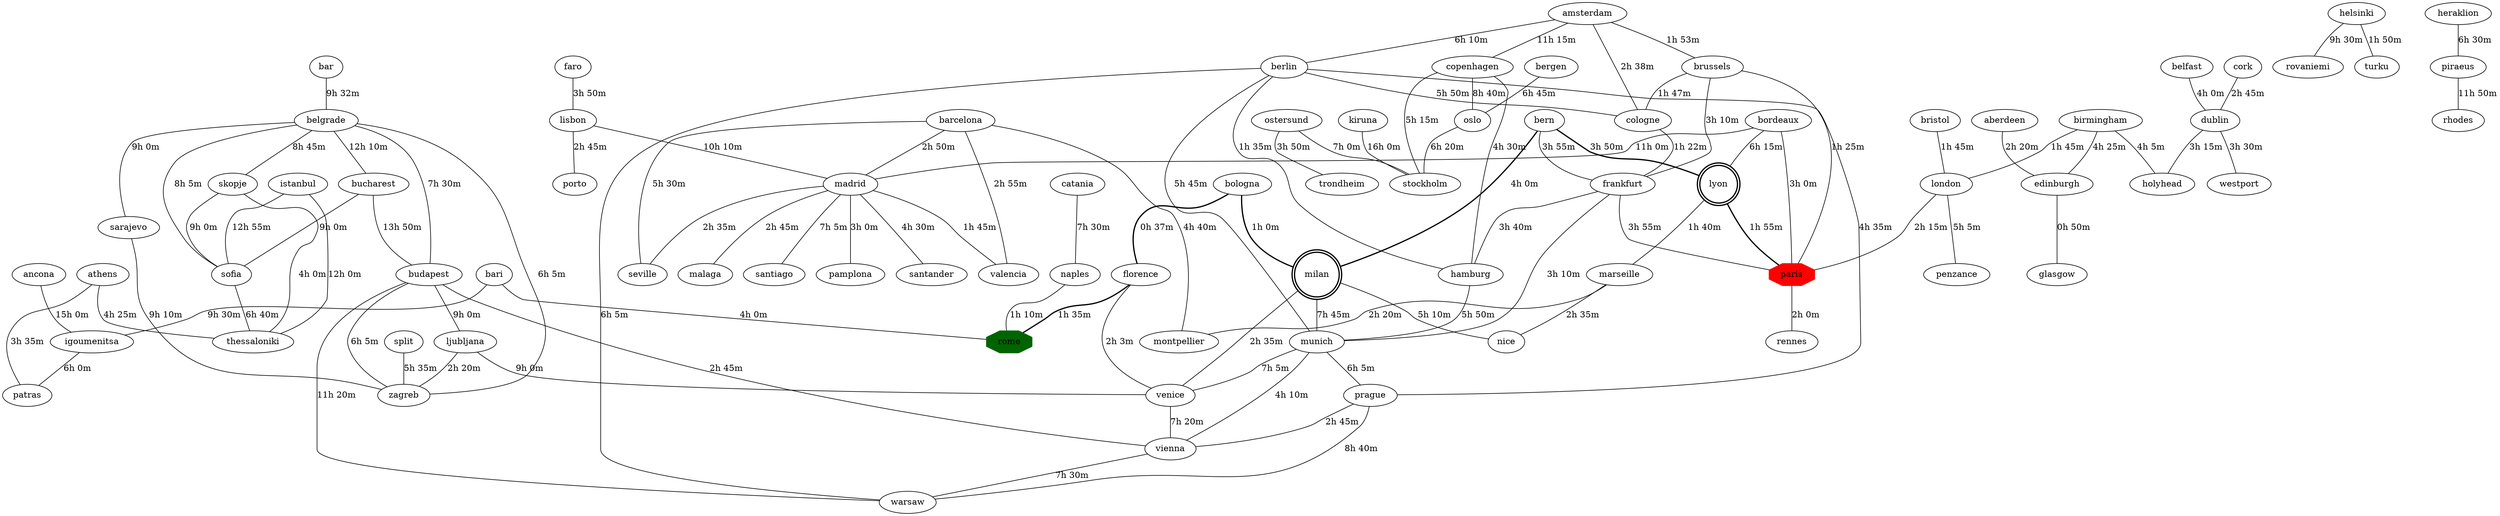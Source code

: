 graph eurail {
rome[shape=octagon,style=filled,color=darkgreen pos="0,0!"]
paris[shape=octagon,style=filled,color=red pos="20,20!"]
lyon[style=bold,shape=doublecircle]
milan[style=bold,shape=doublecircle]
ostersund -- stockholm [label="7h 0m",]
athens -- thessaloniki [label="4h 25m",]
lyon -- marseille [label="1h 40m",]
bologna -- florence [label="0h 37m",style=bold]
lyon -- paris [label="1h 55m",style=bold]
munich -- vienna [label="4h 10m",]
helsinki -- rovaniemi [label="9h 30m",]
belgrade -- budapest [label="7h 30m",]
frankfurt -- hamburg [label="3h 40m",]
birmingham -- london [label="1h 45m",]
split -- zagreb [label="5h 35m",]
marseille -- montpellier [label="2h 20m",]
milan -- nice [label="5h 10m",]
lisbon -- madrid [label="10h 10m",]
prague -- warsaw [label="8h 40m",]
copenhagen -- oslo [label="8h 40m",]
munich -- prague [label="6h 5m",]
hamburg -- munich [label="5h 50m",]
kiruna -- stockholm [label="16h 0m",]
cork -- dublin [label="2h 45m",]
heraklion -- piraeus [label="6h 30m",]
amsterdam -- copenhagen [label="11h 15m",]
ljubljana -- zagreb [label="2h 20m",]
budapest -- ljubljana [label="9h 0m",]
berlin -- munich [label="5h 45m",]
copenhagen -- hamburg [label="4h 30m",]
brussels -- cologne [label="1h 47m",]
milan -- venice [label="2h 35m",]
ljubljana -- venice [label="9h 0m",]
budapest -- zagreb [label="6h 5m",]
belgrade -- sarajevo [label="9h 0m",]
helsinki -- turku [label="1h 50m",]
athens -- patras [label="3h 35m",]
frankfurt -- paris [label="3h 55m",]
bologna -- milan [label="1h 0m",style=bold]
prague -- vienna [label="2h 45m",]
london -- paris [label="2h 15m",]
frankfurt -- munich [label="3h 10m",]
bordeaux -- madrid [label="11h 0m",]
dublin -- westport [label="3h 30m",]
brussels -- frankfurt [label="3h 10m",]
bordeaux -- paris [label="3h 0m",]
madrid -- seville [label="2h 35m",]
amsterdam -- berlin [label="6h 10m",]
copenhagen -- stockholm [label="5h 15m",]
london -- penzance [label="5h 5m",]
bern -- lyon [label="3h 50m",style=bold]
cologne -- frankfurt [label="1h 22m",]
skopje -- sofia [label="9h 0m",]
birmingham -- holyhead [label="4h 5m",]
amsterdam -- brussels [label="1h 53m",]
berlin -- prague [label="4h 35m",]
skopje -- thessaloniki [label="4h 0m",]
munich -- venice [label="7h 5m",]
florence -- venice [label="2h 3m",]
barcelona -- madrid [label="2h 50m",]
belgrade -- zagreb [label="6h 5m",]
birmingham -- edinburgh [label="4h 25m",]
oslo -- stockholm [label="6h 20m",]
barcelona -- valencia [label="2h 55m",]
belgrade -- sofia [label="8h 5m",]
bergen -- oslo [label="6h 45m",]
sofia -- thessaloniki [label="6h 40m",]
edinburgh -- glasgow [label="0h 50m",]
bern -- milan [label="4h 0m",style=bold]
piraeus -- rhodes [label="11h 50m",]
madrid -- valencia [label="1h 45m",]
dublin -- holyhead [label="3h 15m",]
madrid -- santander [label="4h 30m",]
milan -- munich [label="7h 45m",]
aberdeen -- edinburgh [label="2h 20m",]
paris -- rennes [label="2h 0m",]
bari -- rome [label="4h 0m",]
budapest -- warsaw [label="11h 20m",]
madrid -- malaga [label="2h 45m",]
berlin -- warsaw [label="6h 5m",]
faro -- lisbon [label="3h 50m",]
barcelona -- seville [label="5h 30m",]
belgrade -- bucharest [label="12h 10m",]
belgrade -- skopje [label="8h 45m",]
bucharest -- budapest [label="13h 50m",]
bristol -- london [label="1h 45m",]
berlin -- cologne [label="5h 50m",]
bern -- frankfurt [label="3h 55m",]
budapest -- vienna [label="2h 45m",]
catania -- naples [label="7h 30m",]
naples -- rome [label="1h 10m",]
belfast -- dublin [label="4h 0m",]
bucharest -- sofia [label="9h 0m",]
madrid -- santiago [label="7h 5m",]
marseille -- nice [label="2h 35m",]
bordeaux -- lyon [label="6h 15m",]
ancona -- igoumenitsa [label="15h 0m",]
madrid -- pamplona [label="3h 0m",]
venice -- vienna [label="7h 20m",]
istanbul -- thessaloniki [label="12h 0m",]
barcelona -- montpellier [label="4h 40m",]
florence -- rome [label="1h 35m",style=bold]
amsterdam -- cologne [label="2h 38m",]
bar -- belgrade [label="9h 32m",]
lisbon -- porto [label="2h 45m",]
igoumenitsa -- patras [label="6h 0m",]
bari -- igoumenitsa [label="9h 30m",]
sarajevo -- zagreb [label="9h 10m",]
ostersund -- trondheim [label="3h 50m",]
berlin -- hamburg [label="1h 35m",]
vienna -- warsaw [label="7h 30m",]
istanbul -- sofia [label="12h 55m",]
brussels -- paris [label="1h 25m",]
}